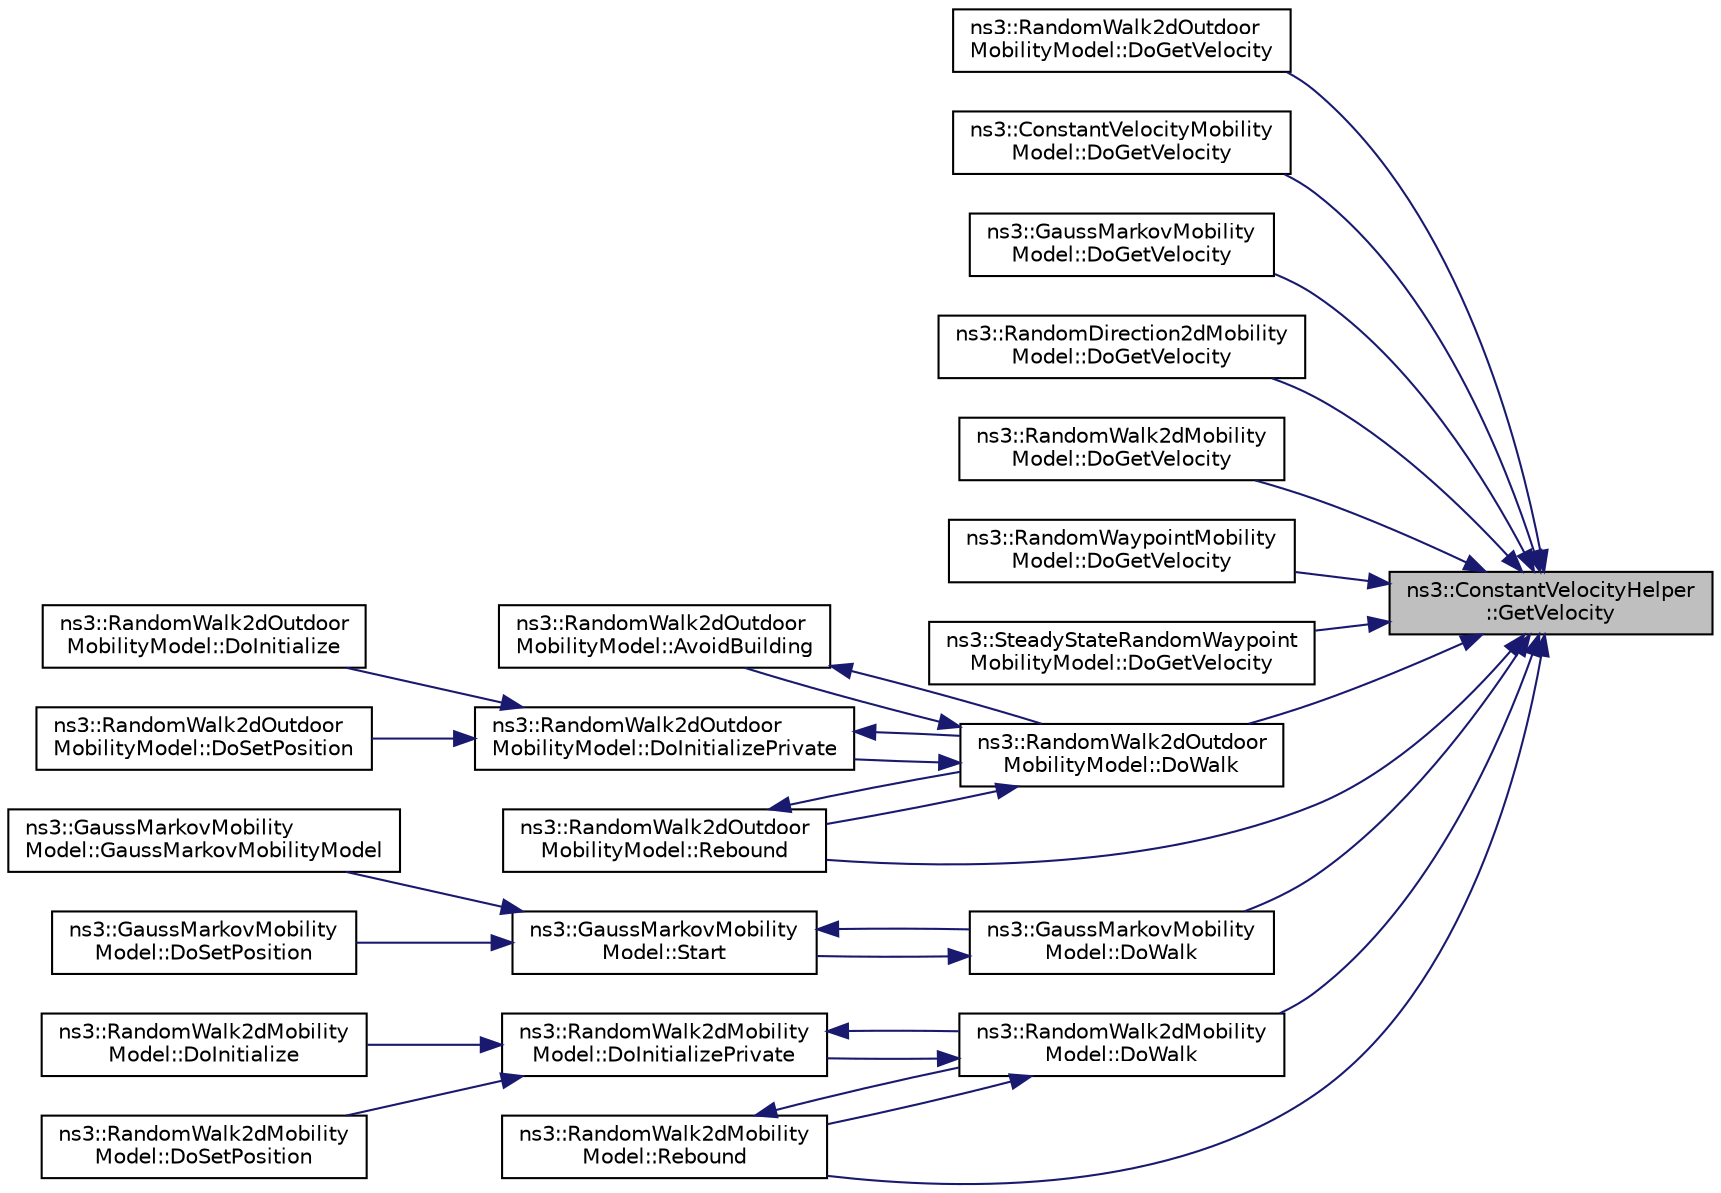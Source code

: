 digraph "ns3::ConstantVelocityHelper::GetVelocity"
{
 // LATEX_PDF_SIZE
  edge [fontname="Helvetica",fontsize="10",labelfontname="Helvetica",labelfontsize="10"];
  node [fontname="Helvetica",fontsize="10",shape=record];
  rankdir="RL";
  Node1 [label="ns3::ConstantVelocityHelper\l::GetVelocity",height=0.2,width=0.4,color="black", fillcolor="grey75", style="filled", fontcolor="black",tooltip="Get velocity; if paused, will return a zero vector."];
  Node1 -> Node2 [dir="back",color="midnightblue",fontsize="10",style="solid",fontname="Helvetica"];
  Node2 [label="ns3::RandomWalk2dOutdoor\lMobilityModel::DoGetVelocity",height=0.2,width=0.4,color="black", fillcolor="white", style="filled",URL="$classns3_1_1_random_walk2d_outdoor_mobility_model.html#a7e8e425394d2ebbe1884b70cd5010285",tooltip=" "];
  Node1 -> Node3 [dir="back",color="midnightblue",fontsize="10",style="solid",fontname="Helvetica"];
  Node3 [label="ns3::ConstantVelocityMobility\lModel::DoGetVelocity",height=0.2,width=0.4,color="black", fillcolor="white", style="filled",URL="$classns3_1_1_constant_velocity_mobility_model.html#a4447fad1be2dd6bccedae47b8aac84d2",tooltip=" "];
  Node1 -> Node4 [dir="back",color="midnightblue",fontsize="10",style="solid",fontname="Helvetica"];
  Node4 [label="ns3::GaussMarkovMobility\lModel::DoGetVelocity",height=0.2,width=0.4,color="black", fillcolor="white", style="filled",URL="$classns3_1_1_gauss_markov_mobility_model.html#afb214b0d9cafbbb963724dc91ede41f9",tooltip=" "];
  Node1 -> Node5 [dir="back",color="midnightblue",fontsize="10",style="solid",fontname="Helvetica"];
  Node5 [label="ns3::RandomDirection2dMobility\lModel::DoGetVelocity",height=0.2,width=0.4,color="black", fillcolor="white", style="filled",URL="$classns3_1_1_random_direction2d_mobility_model.html#a3a047286ea703d1bd58d07aba83fcf99",tooltip=" "];
  Node1 -> Node6 [dir="back",color="midnightblue",fontsize="10",style="solid",fontname="Helvetica"];
  Node6 [label="ns3::RandomWalk2dMobility\lModel::DoGetVelocity",height=0.2,width=0.4,color="black", fillcolor="white", style="filled",URL="$classns3_1_1_random_walk2d_mobility_model.html#af21ae842811665a4ea5db8102094c0a3",tooltip=" "];
  Node1 -> Node7 [dir="back",color="midnightblue",fontsize="10",style="solid",fontname="Helvetica"];
  Node7 [label="ns3::RandomWaypointMobility\lModel::DoGetVelocity",height=0.2,width=0.4,color="black", fillcolor="white", style="filled",URL="$classns3_1_1_random_waypoint_mobility_model.html#af60914b9d2d859f0eaf678db07f8bc69",tooltip=" "];
  Node1 -> Node8 [dir="back",color="midnightblue",fontsize="10",style="solid",fontname="Helvetica"];
  Node8 [label="ns3::SteadyStateRandomWaypoint\lMobilityModel::DoGetVelocity",height=0.2,width=0.4,color="black", fillcolor="white", style="filled",URL="$classns3_1_1_steady_state_random_waypoint_mobility_model.html#a63ba75bf1c5818a650038af8788c004d",tooltip=" "];
  Node1 -> Node9 [dir="back",color="midnightblue",fontsize="10",style="solid",fontname="Helvetica"];
  Node9 [label="ns3::RandomWalk2dOutdoor\lMobilityModel::DoWalk",height=0.2,width=0.4,color="black", fillcolor="white", style="filled",URL="$classns3_1_1_random_walk2d_outdoor_mobility_model.html#a63ebca7a4a83b193c354a5464937e03c",tooltip="Walk according to position and velocity, until distance is reached, time is reached,..."];
  Node9 -> Node10 [dir="back",color="midnightblue",fontsize="10",style="solid",fontname="Helvetica"];
  Node10 [label="ns3::RandomWalk2dOutdoor\lMobilityModel::AvoidBuilding",height=0.2,width=0.4,color="black", fillcolor="white", style="filled",URL="$classns3_1_1_random_walk2d_outdoor_mobility_model.html#a05a7121624c2bfbe7d1e29199e025105",tooltip="Avoid a building."];
  Node10 -> Node9 [dir="back",color="midnightblue",fontsize="10",style="solid",fontname="Helvetica"];
  Node9 -> Node11 [dir="back",color="midnightblue",fontsize="10",style="solid",fontname="Helvetica"];
  Node11 [label="ns3::RandomWalk2dOutdoor\lMobilityModel::DoInitializePrivate",height=0.2,width=0.4,color="black", fillcolor="white", style="filled",URL="$classns3_1_1_random_walk2d_outdoor_mobility_model.html#a39ee7621a685f4830826422d8b53cd99",tooltip="Perform initialization of the object before MobilityModel::DoInitialize ()"];
  Node11 -> Node12 [dir="back",color="midnightblue",fontsize="10",style="solid",fontname="Helvetica"];
  Node12 [label="ns3::RandomWalk2dOutdoor\lMobilityModel::DoInitialize",height=0.2,width=0.4,color="black", fillcolor="white", style="filled",URL="$classns3_1_1_random_walk2d_outdoor_mobility_model.html#a696a4be370bc98059dfa1e70492d91de",tooltip="Initialize() implementation."];
  Node11 -> Node13 [dir="back",color="midnightblue",fontsize="10",style="solid",fontname="Helvetica"];
  Node13 [label="ns3::RandomWalk2dOutdoor\lMobilityModel::DoSetPosition",height=0.2,width=0.4,color="black", fillcolor="white", style="filled",URL="$classns3_1_1_random_walk2d_outdoor_mobility_model.html#aca4f9034c94849ec4d724423ae4ed696",tooltip=" "];
  Node11 -> Node9 [dir="back",color="midnightblue",fontsize="10",style="solid",fontname="Helvetica"];
  Node9 -> Node14 [dir="back",color="midnightblue",fontsize="10",style="solid",fontname="Helvetica"];
  Node14 [label="ns3::RandomWalk2dOutdoor\lMobilityModel::Rebound",height=0.2,width=0.4,color="black", fillcolor="white", style="filled",URL="$classns3_1_1_random_walk2d_outdoor_mobility_model.html#a52d0d6108e2c65240e9844b47742d7c5",tooltip="Performs the rebound of the node if it reaches a boundary."];
  Node14 -> Node9 [dir="back",color="midnightblue",fontsize="10",style="solid",fontname="Helvetica"];
  Node1 -> Node15 [dir="back",color="midnightblue",fontsize="10",style="solid",fontname="Helvetica"];
  Node15 [label="ns3::GaussMarkovMobility\lModel::DoWalk",height=0.2,width=0.4,color="black", fillcolor="white", style="filled",URL="$classns3_1_1_gauss_markov_mobility_model.html#a1ede407a75cc9524898cde98368bd395",tooltip="Perform a walk operation."];
  Node15 -> Node16 [dir="back",color="midnightblue",fontsize="10",style="solid",fontname="Helvetica"];
  Node16 [label="ns3::GaussMarkovMobility\lModel::Start",height=0.2,width=0.4,color="black", fillcolor="white", style="filled",URL="$classns3_1_1_gauss_markov_mobility_model.html#aad0bc916f9593960e6b2b72884688774",tooltip="Initialize the model and calculate new velocity, direction, and pitch."];
  Node16 -> Node17 [dir="back",color="midnightblue",fontsize="10",style="solid",fontname="Helvetica"];
  Node17 [label="ns3::GaussMarkovMobility\lModel::GaussMarkovMobilityModel",height=0.2,width=0.4,color="black", fillcolor="white", style="filled",URL="$classns3_1_1_gauss_markov_mobility_model.html#aa151f31da16245cc8bd7fd05e64a3cee",tooltip=" "];
  Node16 -> Node18 [dir="back",color="midnightblue",fontsize="10",style="solid",fontname="Helvetica"];
  Node18 [label="ns3::GaussMarkovMobility\lModel::DoSetPosition",height=0.2,width=0.4,color="black", fillcolor="white", style="filled",URL="$classns3_1_1_gauss_markov_mobility_model.html#abe13b92e3c92adfff7aee6cbb6b52f26",tooltip=" "];
  Node16 -> Node15 [dir="back",color="midnightblue",fontsize="10",style="solid",fontname="Helvetica"];
  Node1 -> Node19 [dir="back",color="midnightblue",fontsize="10",style="solid",fontname="Helvetica"];
  Node19 [label="ns3::RandomWalk2dMobility\lModel::DoWalk",height=0.2,width=0.4,color="black", fillcolor="white", style="filled",URL="$classns3_1_1_random_walk2d_mobility_model.html#a7264a6530d2c8d2ecef04eda098db5d4",tooltip="Walk according to position and velocity, until distance is reached, time is reached,..."];
  Node19 -> Node20 [dir="back",color="midnightblue",fontsize="10",style="solid",fontname="Helvetica"];
  Node20 [label="ns3::RandomWalk2dMobility\lModel::DoInitializePrivate",height=0.2,width=0.4,color="black", fillcolor="white", style="filled",URL="$classns3_1_1_random_walk2d_mobility_model.html#a130059c3aaeeed619641392042bf36c1",tooltip="Perform initialization of the object before MobilityModel::DoInitialize ()"];
  Node20 -> Node21 [dir="back",color="midnightblue",fontsize="10",style="solid",fontname="Helvetica"];
  Node21 [label="ns3::RandomWalk2dMobility\lModel::DoInitialize",height=0.2,width=0.4,color="black", fillcolor="white", style="filled",URL="$classns3_1_1_random_walk2d_mobility_model.html#a3b8cbd84a8f2e5aced56a37f338369b7",tooltip="Initialize() implementation."];
  Node20 -> Node22 [dir="back",color="midnightblue",fontsize="10",style="solid",fontname="Helvetica"];
  Node22 [label="ns3::RandomWalk2dMobility\lModel::DoSetPosition",height=0.2,width=0.4,color="black", fillcolor="white", style="filled",URL="$classns3_1_1_random_walk2d_mobility_model.html#a208225b18028947d3153166926fe6811",tooltip=" "];
  Node20 -> Node19 [dir="back",color="midnightblue",fontsize="10",style="solid",fontname="Helvetica"];
  Node19 -> Node23 [dir="back",color="midnightblue",fontsize="10",style="solid",fontname="Helvetica"];
  Node23 [label="ns3::RandomWalk2dMobility\lModel::Rebound",height=0.2,width=0.4,color="black", fillcolor="white", style="filled",URL="$classns3_1_1_random_walk2d_mobility_model.html#a8cf0179f7646fec7c7f167e00ceb7691",tooltip="Performs the rebound of the node if it reaches a boundary."];
  Node23 -> Node19 [dir="back",color="midnightblue",fontsize="10",style="solid",fontname="Helvetica"];
  Node1 -> Node14 [dir="back",color="midnightblue",fontsize="10",style="solid",fontname="Helvetica"];
  Node1 -> Node23 [dir="back",color="midnightblue",fontsize="10",style="solid",fontname="Helvetica"];
}
